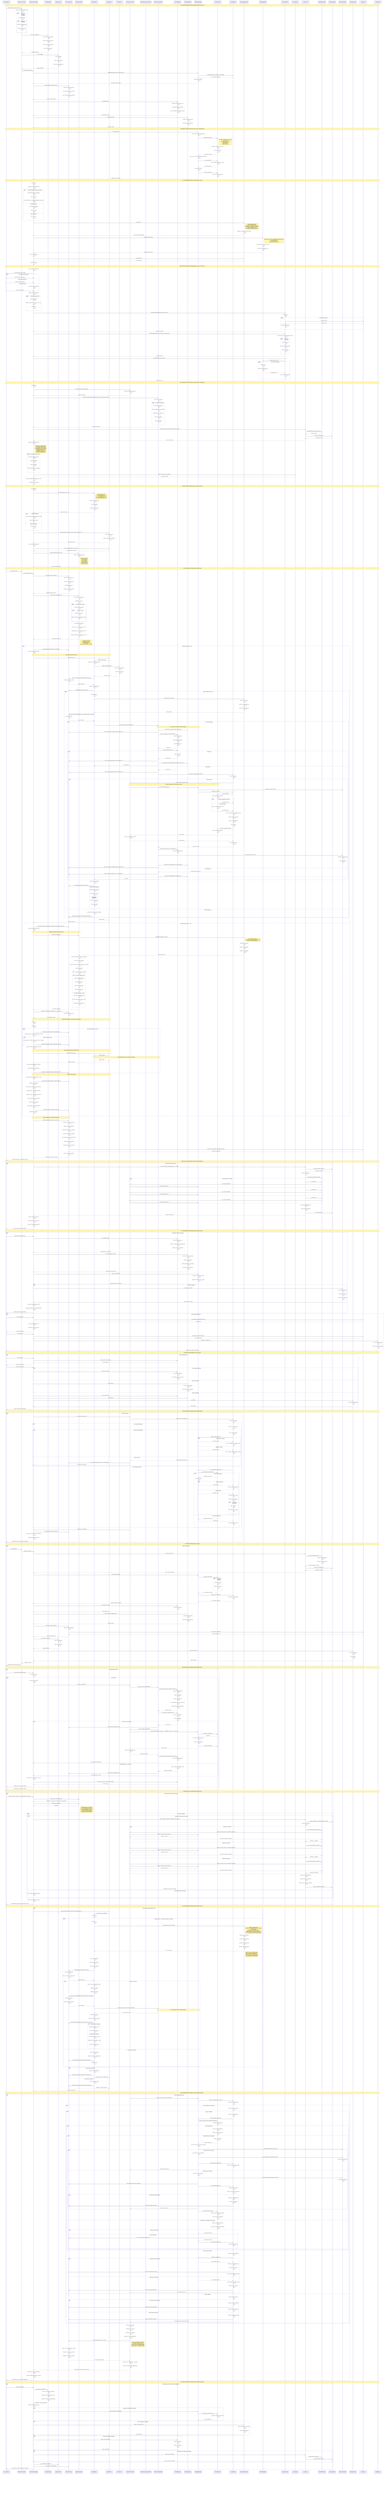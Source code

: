 sequenceDiagram
    participant U as User Interface
    participant MM as Main Menu Controller
    participant CA as CustomerServiceAgent
    participant CFG as Config Manager
    participant LOG as Logger System
    participant ET as ExecutionTracker
    participant QD as QueryDecomposer
    participant RW as ReActWorker
    participant AR as AgentRunner
    participant TS as ToolSelector
    participant CST as CustomerServiceTools
    participant TCT as TrackedCustomerServiceTools
    participant ETCT as EnhancedTrackedTools
    participant CM as CacheManager
    participant TUT as ToolUsageTracker
    participant DBM as DatabaseManager
    participant CP as ConnectionPool
    participant CB as CircuitBreaker
    participant LLM as LocalLLM/OpenAILike
    participant EMB as EmbeddingModel
    participant VI as VectorStoreIndex
    participant QE as QueryEngine
    participant AT as AsyncTools
    participant TEX as ThreadPoolExecutor
    participant SEM as AsyncSemaphore
    participant PM as PerformanceMonitor
    participant GC as GarbageCollector
    participant FS as FileSystem
    participant WB as WebBrowser

    Note over U,WB: 🚀 SYSTEM INITIALIZATION PHASE (Detailed Bootstrap Process)

    U->>MM: python customer_service_agent.py
    MM->>MM: check_and_install_dependencies()

    loop For Each Required Package
        MM->>MM: try import package
        alt Package Missing
            MM->>MM: install_package(package)
            MM->>MM: subprocess.pip.install
        end
    end

    MM->>CFG: load .env configuration
    CFG->>CFG: parse environment variables
    CFG->>CFG: validate configuration values
    CFG->>CFG: set OS environment variables
    CFG->>CFG: create cache directories
    CFG-->>MM: configuration loaded

    MM->>LOG: setup_logging()
    LOG->>LOG: create file handler
    LOG->>LOG: create console handler
    LOG->>LOG: set log levels and formatters
    LOG-->>MM: logging configured

    MM->>CA: CustomerServiceAgent()
    CA->>DBM: DatabaseManager(host, user, password, db)
    DBM->>CB: CircuitBreaker(failure_threshold=5, timeout=60)
    CB-->>DBM: circuit breaker initialized
    DBM->>DBM: initialize query statistics
    DBM-->>CA: database manager created

    CA->>ET: EnhancedQueryExecutionTracker()
    ET->>ET: initialize node tracking system
    ET->>ET: create execution graph structure
    ET->>ET: setup HTML generation templates
    ET-->>CA: execution tracker ready

    CA->>CM: CacheManager()
    CM->>CM: initialize method-specific caches
    CM->>CM: setup global statistics tracking
    CM->>CM: create hashable key generation system
    CM-->>CA: cache manager ready

    CA->>TUT: ToolUsageTracker()
    TUT->>TUT: initialize call history storage
    TUT->>TUT: setup performance analytics
    TUT-->>CA: tool tracker ready

    Note over U,WB: 🔌 DATABASE CONNECTION SETUP (Connection Pooling Details)

    CA->>DBM: setup_database()
    DBM->>DBM: create connection pool configuration

    DBM->>CP: MySQLConnectionPool(
    Note right of CP: pool_name='customer_service_pool'<br/>pool_size=5<br/>pool_reset_session=True<br/>autocommit=True<br/>buffered=True<br/>charset='utf8mb4'
    CP->>CP: initialize 5 database connections
    CP->>CP: test each connection
    CP-->>DBM: connection pool ready

    DBM->>DBM: test_query = "SELECT COUNT(*) FROM orders"
    DBM->>CP: get_connection()
    CP->>CP: select available connection from pool
    CP-->>DBM: connection object
    DBM->>DBM: execute(test_query)
    DBM->>CP: return_connection()
    CP->>CP: mark connection as available
    DBM-->>CA: database setup complete

    Note over U,WB: 🤖 LLM & EMBEDDING SETUP (Hardware Optimization)

    CA->>CA: setup_llm()
    CA->>CA: _determine_embedding_device()

    alt Mac with Metal Performance Shaders
        CA->>CA: torch.backends.mps.is_available()
        CA->>CA: device = "mps"
        CA->>CA: set PYTORCH_MPS_HIGH_WATERMARK_RATIO=0.0
    else CUDA Available
        CA->>CA: torch.cuda.is_available()
        CA->>CA: device = "cuda"
    else CPU Fallback
        CA->>CA: device = "cpu"
    end

    CA->>LLM: OpenAILike(
    Note right of LLM: model=config.llm_model<br/>api_base=config.llm_url<br/>temperature=config.llm_temperature<br/>max_tokens=config.llm_max_tokens<br/>timeout=config.llm_timeout<br/>max_retries=config.llm_max_retries
    LLM->>LLM: establish connection to local LM Studio
    LLM-->>CA: LLM connection established

    CA->>EMB: HuggingFaceEmbedding(
    Note right of EMB: model_name='sentence-transformers/all-MiniLM-L6-v2'<br/>max_length=512<br/>device=detected_device<br/>trust_remote_code=True
    EMB->>EMB: download model to cache if needed
    EMB->>EMB: load model on specified device
    EMB-->>CA: embedding model ready

    CA->>CA: _test_llm_connection()
    CA->>LLM: complete("Hello")
    LLM-->>CA: test response
    CA-->>CA: LLM test successful

    Note over U,WB: 📚 SUPPORT DOCUMENTS PROCESSING (Vector Index Creation)

    CA->>CA: setup_support_documents()
    CA->>U: get_support_files_from_user()

    alt Complete Suite Selected
        U-->>CA: 9 support documents chosen
    else Basic Suite Selected
        U-->>CA: 3 basic documents chosen
    else Custom Selection
        CA->>CA: _get_custom_file_selection()
        U-->>CA: custom document list
    end

    CA->>CA: validate_support_files(files)

    loop For Each Support File
        CA->>CA: check file existence
        CA->>CA: validate file extension (.txt, .pdf, .doc, etc.)
        CA->>CA: get file size
    end

    CA->>VI: SimpleDirectoryReader(input_files=valid_files)
    VI->>VI: load_data()

    loop For Each Document
        VI->>FS: read file content
        FS-->>VI: document text
        VI->>VI: create Document object
    end

    VI-->>CA: support_docs loaded

    CA->>VI: SentenceSplitter(chunk_size=1024, chunk_overlap=50)
    VI->>VI: get_nodes_from_documents(support_docs)

    loop For Each Document
        VI->>VI: split into sentences
        VI->>VI: create overlapping chunks
        VI->>VI: maintain metadata
    end

    VI-->>CA: text nodes created

    CA->>VI: VectorStoreIndex(support_nodes)
    VI->>EMB: embed each text chunk

    loop For Each Text Chunk
        EMB->>EMB: tokenize text
        EMB->>EMB: generate embedding vector
        EMB-->>VI: embedding vector
        VI->>VI: store vector with metadata
    end

    VI-->>CA: vector index ready

    Note over U,WB: 🛠️ ENHANCED TOOL CREATION (Comprehensive Tool Wrapping)

    CA->>CA: create_tools()
    CA->>CST: CustomerServiceTools(db_manager)
    CST->>CST: initialize with database reference
    CST-->>CA: base tools created

    CA->>ETCT: EnhancedTrackedCustomerServiceTools(sync_tools, execution_tracker)
    ETCT->>ETCT: wrap each tool method

    loop For Each Tool Method
        ETCT->>ETCT: create tracking decorator
        ETCT->>ETCT: preserve original function signature
        ETCT->>ETCT: add performance monitoring
        ETCT->>ETCT: add cache integration
        ETCT->>ETCT: add error handling
    end

    ETCT-->>CA: enhanced tools ready

    CA->>AT: AsyncCustomerServiceTools(db_manager, sync_tools)
    AT->>TEX: ThreadPoolExecutor(max_workers=4)
    TEX-->>AT: executor ready
    AT->>SEM: asyncio.Semaphore(10)
    SEM-->>AT: semaphore ready
    AT-->>CA: async tools ready

    CA->>CA: create specialized function tools

    Note right of CA: Creating 15+ specialized tools:<br/>• get_order_return_policy<br/>• get_multiple_orders_parallel<br/>• safe wrappers for all base tools<br/>• advanced analytics tools<br/>• geographic analysis tools<br/>• predictive risk analysis<br/>• product performance tools

    loop For Each Function Tool
        CA->>CA: create safe wrapper function
        CA->>CA: add input validation
        CA->>CA: add error handling
        CA->>CA: create FunctionTool.from_defaults()
    end

    CA->>QE: support_index.as_query_engine()
    QE-->>CA: query engine ready
    CA->>CA: create QueryEngineTool for support search

    CA-->>CA: 15 enhanced tools created

    Note over U,WB: 🤖 REACT AGENT CREATION (Agent Architecture Setup)

    CA->>CA: create_agent()
    CA->>RW: ReActAgentWorker.from_tools(
    Note right of RW: tools=enhanced_tools<br/>llm=configured_llm<br/>verbose=config.agent_verbose<br/>max_iterations=15<br/>allow_parallel_tool_calls=False

    RW->>RW: initialize reasoning engine
    RW->>RW: setup tool registry
    RW->>RW: configure iteration limits
    RW-->>CA: agent worker ready

    alt Memory Enabled
        CA->>CA: create ChatMemoryBuffer(token_limit=2000)
        CA-->>CA: memory buffer created
    else Memory Disabled
        CA->>CA: memory = None
    end

    CA->>AR: AgentRunner(agent_worker, memory=memory, verbose=True)
    AR->>AR: initialize agent runner
    AR->>AR: setup conversation management
    AR-->>CA: agent runner ready

    CA->>CA: _patch_agent_for_tracking()
    CA->>AR: patch _step method for action tracking
    AR-->>CA: agent patched for tracking

    CA->>QD: QueryDecomposer(agent_runner)
    QD->>QD: _define_complexity_patterns()

    Note right of QD: Complexity patterns:<br/>• multi_customer<br/>• multi_analysis<br/>• multi_timeframe<br/>• multi_criteria<br/>• predictive_analysis<br/>• business_impact

    QD-->>CA: query decomposer ready

    Note over U,WB: 💬 DETAILED QUERY PROCESSING WORKFLOW

    U->>MM: select query option
    MM->>CA: run_query(user_query)

    CA->>ET: track_agent_query_start(query)
    ET->>ET: generate unique query_id
    ET->>ET: create root execution node
    ET->>ET: timestamp query start
    ET->>ET: analyze query characteristics
    ET-->>CA: tracking initiated (query_id)

    CA->>QD: assess_query_complexity(query)
    QD->>QD: query_lower = query.lower()
    QD->>QD: complexity_score = 0

    loop For Each Pattern Type
        QD->>QD: check for pattern keywords
        alt Pattern Found
            QD->>QD: complexity_score += 1
            QD->>QD: detected_patterns.append(pattern_type)
        end
    end

    QD->>QD: check additional indicators
    QD->>QD: word count > 30? complexity_score += 1
    QD->>QD: multiple questions? complexity_score += 1
    QD->>QD: multiple requirements? complexity_score += 1

    QD-->>CA: complexity_assessment{
    Note right of QD: is_complex: boolean<br/>complexity_score: int<br/>detected_patterns: list<br/>indicators: list<br/>requires_decomposition: boolean

    alt Simple Query (score < 2)
        CA->>ET: add_thinking_process("Simple query detected")
        CA->>CA: execute_standard_query_path()
        Note over CA,AR: Standard Single-Pass Execution

        CA->>AR: query(user_query)
        AR->>RW: initialize conversation
        RW->>RW: parse query into reasoning format

        RW->>TS: analyze_available_tools()
        TS->>TS: match query intent to tools
        TS->>TS: rank tools by relevance
        TS-->>RW: ranked_tool_list

        RW->>ET: track_tool_selection_process(available_tools, query)
        ET->>ET: create tool_selection_node
        ET-->>RW: selection tracked

        RW->>RW: generate_reasoning_step()
        RW->>ET: add_thinking_process(reasoning)

        loop Agent Iterations (max 15)
            RW->>RW: step_iteration += 1
            RW->>LLM: complete(reasoning_prompt)

            LLM->>LLM: analyze query context
            LLM->>LLM: reason about best approach
            LLM->>LLM: select tool and parameters
            LLM-->>RW: action_decision

            RW->>ET: add_action_selection(available_actions, selected_action, reasoning)
            ET->>ET: create action_node
            ET-->>RW: action tracked

            alt Tool Call Required
                RW->>ETCT: execute_tool(tool_name, parameters)

                Note over ETCT,DBM: Enhanced Tool Execution with Full Tracking

                ETCT->>TUT: record_tool_call_start(tool_name, input_data)
                ETCT->>ET: track_tool_execution_start(tool_name, parameters)

                ETCT->>CM: get_cache_key(tool_name, args, kwargs)
                CM->>CM: _make_hashable(args)
                CM->>CM: _make_hashable(kwargs)
                CM->>CM: generate MD5 hash
                CM-->>ETCT: cache_key

                ETCT->>CM: check_cache(cache_key)

                alt Cache Hit
                    CM->>CM: check TTL validity
                    CM-->>ETCT: cached_result
                    ETCT->>ET: track_cache_operation(hit=true, key=cache_key)
                    ETCT->>TUT: record_tool_call_complete(cached_result, cache_hit=true)
                    ETCT-->>RW: cached_result

                else Cache Miss
                    CM-->>ETCT: cache_miss
                    ETCT->>ET: track_cache_operation(hit=false, key=cache_key)

                    ETCT->>CB: call_with_circuit_breaker(tool_function)
                    CB->>CB: check circuit state

                    alt Circuit Closed
                        CB->>CST: execute_original_tool(parameters)

                        Note over CST,CP: Database Operation with Connection Pooling

                        CST->>DBM: execute_query(sql, params)
                        DBM->>PM: performance_monitor_start()
                        DBM->>CB: call(execute_function)

                        CB->>CP: get_connection()
                        CP->>CP: select_available_connection()
                        alt Pool Has Available Connection
                            CP-->>CB: connection_object
                        else Pool Exhausted
                            CP->>CP: wait_for_connection(timeout=30)
                            CP-->>CB: connection_object
                        end

                        CB->>CB: cursor = connection.cursor(buffered=True)
                        CB->>CB: cursor.execute(sql, params)
                        CB->>CB: results = cursor.fetchall()
                        CB->>CB: cursor.close()
                        CB->>CP: return_connection(connection)
                        CP->>CP: mark_connection_available()
                        CB-->>CST: query_results

                        CST->>CST: process_results(query_results)
                        CST-->>CB: processed_data
                        CB->>CB: reset_failure_count()
                        CB-->>ETCT: successful_result

                        ETCT->>CM: cache_result(cache_key, result, timestamp)
                        CM->>CM: store_with_ttl(300_seconds)

                        ETCT->>PM: performance_monitor_end()
                        PM->>PM: calculate_execution_time()
                        PM->>PM: update_statistics()

                        ETCT->>TUT: record_tool_call_complete(result, cache_hit=false)
                        ETCT->>ET: track_tool_execution_complete(result, execution_time)

                    else Circuit Open
                        CB-->>ETCT: circuit_breaker_open_error
                        ETCT->>ET: add_error("Circuit breaker open", "circuit_breaker")
                        ETCT->>TUT: record_tool_call_failed("Circuit breaker open")
                    end

                    ETCT-->>RW: tool_result
                end

                RW->>RW: process_tool_result(result)
                RW->>ET: add_logical_inference(result_analysis)

                alt Result Sufficient
                    RW->>RW: generate_final_response()
                    RW->>RW: break_iteration_loop()
                else Need More Information
                    RW->>RW: continue_reasoning()
                    RW->>RW: select_next_tool()
                end

            else Direct Response
                RW->>RW: generate_response_from_knowledge()
                RW->>ET: add_thinking_process("Direct response generated")
            end
        end

        RW-->>AR: final_response
        AR-->>CA: complete_response

    else Complex Query (score >= 2)
        CA->>ET: add_thinking_process("Complex query detected, initiating decomposition")
        CA->>CA: execute_intelligent_query_path()

        Note over CA,QD: Intelligent Query Decomposition Process

        CA->>QD: decompose_query(query)
        QD->>LLM: complete(decomposition_prompt)

        Note right of LLM: Decomposition prompt:<br/>"Break down this complex query into 5-10<br/>specific, actionable subgoals..."

        LLM->>LLM: analyze query structure
        LLM->>LLM: identify key components
        LLM->>LLM: generate 5-10 subgoals
        LLM-->>QD: subgoals_response

        QD->>QD: _parse_decomposition_response(response)
        QD->>QD: extract numbered subgoals
        QD->>QD: classify by type (data_collection, analysis, synthesis)
        QD->>QD: assign priority order
        QD->>QD: _enforce_subgoal_range(5-10 subgoals)

        alt Too Few Subgoals (< 5)
            QD->>QD: _expand_subgoals(target=5)
            QD->>QD: add validation steps
            QD->>QD: add cross-reference steps
            QD->>QD: add quality check steps
        else Too Many Subgoals (> 10)
            QD->>QD: _condense_subgoals(target=10)
            QD->>QD: combine similar data collection steps
            QD->>QD: merge related analysis steps
        end

        QD-->>CA: structured_subgoals[]

        CA->>ET: add_query_decomposition(complexity_score, subgoals)
        ET->>ET: create decomposition_node
        ET-->>CA: decomposition tracked

        Note over CA,AR: Sequential Subgoal Execution with Context Building

        CA->>CA: results = []
        CA->>CA: context = []

        loop For Each Subgoal (i=1 to N)
            CA->>ET: add_thinking_process(f"Processing subgoal {i}")

            CA->>CA: contextual_query = build_context(subgoal, context)
            alt Has Previous Context
                CA->>CA: contextual_query = f"Based on: {context}. Now: {subgoal}"
                CA->>ET: add_logical_inference("Context incorporation", context)
            end

            CA->>CA: _execute_simple_query(contextual_query)

            Note over CA,AR: Each subgoal follows full agent execution

            CA->>AR: query(contextual_query)
            AR->>RW: process subgoal

            Note over RW,ETCT: Same detailed execution as simple query above

            RW-->>AR: subgoal_result
            AR-->>CA: subgoal_complete

            CA->>CA: results.append({subgoal, result, type})
            CA->>CA: context.append(result_summary)
            CA->>ET: add_logical_inference(f"Subgoal {i} completed", result)
        end

        Note over CA,AR: Result Synthesis Phase

        CA->>CA: _synthesize_results(original_query, results)
        CA->>ET: track_response_synthesis(results, "subgoal_based")

        CA->>CA: separate results by type
        CA->>CA: data_results = filter(type='data_collection')
        CA->>CA: analysis_results = filter(type='analysis')
        CA->>CA: synthesis_results = filter(type='synthesis')

        CA->>CA: build_comprehensive_response()
        CA->>CA: add_executive_summary()
        CA->>CA: add_actionable_recommendations()

        CA->>ET: complete_result_synthesis(final_response)
        CA-->>CA: synthesized_response
    end

    Note over CA,ET: Query Completion and Tracking Finalization

    CA->>ET: finalize_query(final_response, success=true)
    ET->>ET: calculate_total_execution_time()
    ET->>ET: analyze_execution_pattern()
    ET->>ET: generate_performance_summary()

    ET->>ET: create_interactive_html_graph()
    ET->>ET: add_node_details_and_relationships()
    ET->>ET: add_clickable_interactions()
    ET->>ET: include_performance_metrics()

    ET->>FS: save_html_to_generated_callgraphs_directory()
    FS-->>ET: file_saved_successfully

    ET->>ET: export_execution_summary()
    ET-->>CA: execution_complete_with_summary

    CA-->>U: formatted_response + performance_metrics

    Note over U,WB: 📊 PARALLEL PROCESSING FOR EXPERT SCENARIOS

    opt Multi-Order Expert Analysis
        CA->>AT: get_multiple_orders_parallel([1007, 1017, 1023])
        AT->>SEM: acquire semaphore (limit=10)
        SEM-->>AT: semaphore_acquired

        AT->>AT: create_async_tasks()
        AT->>TEX: asyncio.create_task for each order

        par Parallel Order Processing
            AT->>TEX: execute task 1
            TEX->>CST: get_order_details(1007)
            CST->>DBM: execute database query 1
        and
            AT->>TEX: execute task 2
            TEX->>CST: get_order_details(1017)
            CST->>DBM: execute database query 2
        and
            AT->>TEX: execute task 3
            TEX->>CST: get_order_details(1023)
            CST->>DBM: execute database query 3
        end

        AT->>AT: await asyncio.gather(*tasks)
        AT->>AT: combine_parallel_results()
        AT->>SEM: release semaphore
        AT-->>CA: combined_order_data

        CA->>CA: analyze_combined_results()
        CA->>CA: identify_patterns_and_issues()
        CA->>CA: generate_comparative_analysis()
        CA-->>U: expert_level_multi_order_analysis
    end

    Note over U,WB: 📈 PERFORMANCE MONITORING AND VISUALIZATION

    opt Performance Metrics Request
        U->>CA: show_performance_metrics()

        CA->>CM: get_detailed_stats()
        CM->>CM: calculate_global_hit_rate()
        CM->>CM: analyze_method_specific_performance()
        CM->>CM: generate_recent_call_history()
        CM-->>CA: comprehensive_cache_stats

        CA->>TUT: get_comprehensive_report()
        TUT->>TUT: calculate_session_summary()
        TUT->>TUT: analyze_tool_ranking()
        TUT->>TUT: generate_performance_analysis()
        TUT->>TUT: identify_efficiency_patterns()
        TUT-->>CA: detailed_tool_usage_report

        CA->>DBM: get_query_statistics()
        DBM->>DBM: compile_circuit_breaker_stats()
        DBM->>DBM: analyze_connection_pool_usage()
        DBM-->>CA: database_performance_metrics

        alt PSUTIL Available
            CA->>PM: get_system_resources()
            PM->>PM: process.memory_info()
            PM->>PM: process.cpu_percent()
            PM->>PM: process.num_threads()
            PM-->>CA: system_resource_usage
        end

        CA->>CA: compile_comprehensive_metrics()
        CA->>CA: generate_performance_recommendations()
        CA-->>U: detailed_performance_dashboard
    end

    opt Call Graph Visualization
        U->>CA: view_call_graphs()
        CA->>FS: scan ./generated_callgraphs/ directory
        FS-->>CA: html_files_list

        CA->>CA: sort_by_modification_time()
        CA->>CA: display_file_selection_menu()
        CA-->>U: available_graphs_list

        U->>CA: select graph file
        CA->>FS: get_absolute_path(selected_file)
        FS-->>CA: absolute_file_path

        CA->>WB: webbrowser.open(file_url)
        WB->>WB: launch_default_browser()
        WB->>WB: load_interactive_html_graph()
        WB-->>U: interactive_call_graph_visualization
    end

    Note over U,WB: 🧹 RESOURCE MANAGEMENT AND CLEANUP

    opt Cache Management
        U->>CA: clear_caches()
        CA->>CM: show_current_cache_state()
        CM-->>CA: cache_statistics

        CA-->>U: cache_cleanup_options
        U->>CA: select_cleanup_option

        alt Clear Method Caches
            CA->>CM: clear_all_caches()
            CM->>CM: reset_global_statistics()
            CM->>CM: clear_method_specific_caches()
        else Clear Tool History
            CA->>TUT: clear_history()
            TUT->>TUT: reset_tool_call_tracking()
            TUT->>TUT: clear_performance_analytics()
        else Clear Everything
            CA->>CM: clear_all_caches()
            CA->>TUT: clear_history()
            CA->>GC: gc.collect()
            GC->>GC: force_garbage_collection()
            GC-->>CA: memory_freed
        end

        CA-->>U: cleanup_complete_with_statistics
    end

    Note over U,WB: ⚡ ERROR HANDLING AND RECOVERY MECHANISMS

    opt Error Scenarios
        CA->>CST: tool_execution_with_error()
        CST->>CB: execute_with_circuit_breaker()
        CB->>CB: check_current_state()

        alt Circuit Breaker Open
            CB->>CB: check_recovery_timeout()
            alt Recovery Time Elapsed
                CB->>CB: state = 'HALF_OPEN'
                CB->>DBM: attempt_single_operation()
                alt Operation Successful
                    DBM-->>CB: successful_result
                    CB->>CB: state = 'CLOSED', reset_failure_count()
                else Operation Failed
                    DBM-->>CB: operation_failed
                    CB->>CB: state = 'OPEN', increment_failure_count()
                end
            else Still In Timeout
                CB-->>CST: CircuitBreakerOpenException
                CST->>ET: track_error("Circuit breaker open", "circuit_breaker")
                CST-->>CA: graceful_error_response
            end

        else Circuit Breaker Closed
            CB->>DBM: execute_database_operation()
            DBM->>CP: get_connection_with_timeout()

            alt Connection Available
                CP-->>DBM: database_connection
                DBM->>DBM: execute_query()
                alt Query Successful
                    DBM-->>CB: query_results
                    CB->>CB: record_successful_operation()
                else Query Failed
                    DBM-->>CB: database_error
                    CB->>CB: increment_failure_count()
                    CB->>CB: check_failure_threshold()
                    alt Threshold Exceeded
                        CB->>CB: state = 'OPEN'
                        CB->>CB: last_failure_time = now()
                    end
                end

            else Connection Timeout
                CP-->>DBM: connection_timeout_error
                DBM-->>CB: timeout_error
                CB->>CB: increment_failure_count()
            end
        end

        CST->>CA: handle_error_gracefully()
        CA->>ET: add_comprehensive_error_details()
        CA->>CA: generate_user_friendly_error_message()
        CA->>CA: suggest_alternative_actions()
        CA-->>U: informative_error_response_with_suggestions
    end

    Note over U,WB: 🔄 SYSTEM SHUTDOWN AND CLEANUP

    opt System Shutdown
        U->>MM: exit_application()
        MM->>CA: cleanup_resources()

        CA->>AT: async_tools.close()
        AT->>TEX: executor.shutdown(wait=True)
        TEX->>TEX: complete_pending_tasks()
        TEX->>TEX: terminate_worker_threads()
        TEX-->>AT: executor_shutdown_complete
        AT->>SEM: release_all_semaphores()
        SEM-->>AT: semaphores_released
        AT-->>CA: async_tools_cleaned_up

        CA->>DBM: disconnect_database()
        DBM->>CP: close_all_connections()

        loop For Each Connection in Pool
            CP->>CP: connection.close()
            CP->>CP: remove_from_pool()
        end

        CP-->>DBM: all_connections_closed
        DBM->>CB: cleanup_circuit_breaker()
        CB->>CB: reset_state_and_counters()
        CB-->>DBM: circuit_breaker_cleaned
        DBM-->>CA: database_cleanup_complete

        CA->>CM: final_cache_statistics()
        CM->>CM: export_final_metrics()
        CM-->>CA: cache_final_stats

        CA->>TUT: export_final_tool_usage_report()
        TUT->>TUT: calculate_session_totals()
        TUT->>TUT: generate_usage_summary()
        TUT-->>CA: final_tool_report

        CA->>ET: export_all_execution_graphs()
        ET->>ET: finalize_pending_tracking()
        ET->>FS: save_session_summary()
        FS-->>ET: session_data_saved
        ET-->>CA: tracking_data_preserved

        CA->>LOG: log_session_summary()
        LOG->>LOG: write_final_statistics()
        LOG->>LOG: close_log_handlers()
        LOG-->>CA: logging_finalized

        CA->>GC: force_final_cleanup()
        GC->>GC: collect_all_garbage()
        GC->>GC: clear_caches()
        GC-->>CA: memory_cleaned

        CA-->>MM: cleanup_complete
        MM-->>U: "Goodbye! Session data preserved."
    end

    Note over U,WB: 🔍 DETAILED CACHE BEHAVIOR DEMONSTRATION

    opt Cache Behavior Demo
        U->>CA: demonstrate_cache_behavior()
        CA->>CA: test_order_id = 1001

        loop 3 Iterations
            CA->>CA: start_time = time.time()
            CA->>CST: get_order_details(1001)
            CST->>ETCT: wrapped_get_order_details(1001)

            ETCT->>CM: get_cache_key("get_order_details", (1001,), {})
            CM->>CM: _make_hashable((1001,))
            CM->>CM: _make_hashable({})
            CM->>CM: create_key_data_dict()
            CM->>CM: json.dumps(key_data, sort_keys=True)
            CM->>CM: hashlib.md5(key_string.encode())
            CM-->>ETCT: cache_key_hash

            ETCT->>CM: check_cache_entry(cache_key)
            CM->>CM: check_if_key_exists()
            CM->>CM: check_ttl_validity()

            alt First Call - Cache Miss
                CM-->>ETCT: cache_miss
                ETCT->>ET: track_cache_operation(hit=false)
                ETCT->>CST: execute_original_method(1001)
                CST->>DBM: execute_query("SELECT o.order_id, ... WHERE o.order_id = %s", (1001,))
                DBM->>CP: get_pooled_connection()
                CP-->>DBM: connection
                DBM->>DBM: cursor.execute(query, params)
                DBM->>DBM: results = cursor.fetchall()
                DBM->>CP: return_connection()
                DBM-->>CST: query_results
                CST->>CST: format_order_details(results)
                CST-->>ETCT: formatted_order_data
                ETCT->>CM: cache_result(cache_key, result, datetime.now())
                CM->>CM: store_with_ttl(600_seconds)
                ETCT-->>CA: order_details (from database)

            else Subsequent Calls - Cache Hit
                CM->>CM: retrieve_cached_result(cache_key)
                CM-->>ETCT: cached_order_details
                ETCT->>ET: track_cache_operation(hit=true)
                ETCT-->>CA: order_details (from cache)
            end

            CA->>CA: execution_time = time.time() - start_time
            CA->>CM: get_method_cache_stats("get_order_details")
            CM-->>CA: current_hit_rate
            CA-->>U: display_call_results_and_timing()
        end

        CA-->>U: cache_behavior_analysis_complete
    end

    Note over U,WB: 🚀 ADVANCED ASYNC PROCESSING WORKFLOW

    opt Advanced Multi-Customer Analysis
        U->>CA: "Analyze customers in Auburn, AL with geographic performance"
        CA->>QD: assess_query_complexity(query)
        QD-->>CA: {complex: true, patterns: ['multi_analysis', 'geographic']}

        CA->>QD: decompose_query(query)
        QD-->>CA: subgoals[
        Note right of QD: 1. Identify Auburn, AL customers<br/>2. Get order history for each<br/>3. Analyze geographic performance<br/>4. Calculate delivery metrics<br/>5. Compare with state averages<br/>6. Generate recommendations

        loop For Each Subgoal
            alt Subgoal 2: Multi-Customer Orders
                CA->>AT: analyze_multiple_customers_parallel(customer_emails)
                AT->>SEM: acquire_semaphore_permits(len(customer_emails))

                AT->>AT: create_async_tasks()

                par Customer 1 Analysis
                    AT->>TEX: run_in_executor(analyze_customer_1)
                    TEX->>CST: analyze_customer_orders_comprehensive(email1)
                    CST->>DBM: complex_customer_analysis_query()
                    DBM-->>CST: customer_1_data
                    CST-->>TEX: processed_customer_1_analysis
                    TEX-->>AT: customer_1_complete
                and Customer 2 Analysis
                    AT->>TEX: run_in_executor(analyze_customer_2)
                    TEX->>CST: analyze_customer_orders_comprehensive(email2)
                    CST->>DBM: complex_customer_analysis_query()
                    DBM-->>CST: customer_2_data
                    CST-->>TEX: processed_customer_2_analysis
                    TEX-->>AT: customer_2_complete
                and Customer N Analysis
                    AT->>TEX: run_in_executor(analyze_customer_N)
                    TEX->>CST: analyze_customer_orders_comprehensive(emailN)
                    CST->>DBM: complex_customer_analysis_query()
                    DBM-->>CST: customer_N_data
                    CST-->>TEX: processed_customer_N_analysis
                    TEX-->>AT: customer_N_complete
                end

                AT->>AT: await_asyncio_gather(*tasks)
                AT->>AT: combine_customer_analyses()
                AT->>AT: identify_cross_customer_patterns()
                AT->>SEM: release_semaphore_permits()
                AT-->>CA: combined_multi_customer_analysis

            else Standard Subgoal Processing
                CA->>CA: execute_single_threaded_subgoal()
            end
        end

        CA->>CA: synthesize_geographic_analysis()
        CA-->>U: comprehensive_geographic_performance_report
    end

    Note over U,WB: 🧠 LLM REASONING AND DECISION MAKING DETAILS

    opt Detailed LLM Reasoning Process
        CA->>AR: query("Complex business scenario with multiple factors")
        AR->>RW: process_with_react_pattern()

        RW->>RW: iteration = 0

        loop While iteration < max_iterations AND not_finished
            RW->>RW: iteration += 1
            RW->>LLM: complete(react_prompt_template)

            Note right of LLM: ReAct Prompt Structure:<br/>SYSTEM: You are a customer service expert...<br/>USER: {query}<br/>TOOLS: {tool_descriptions}<br/>PREVIOUS: {conversation_history}<br/>THINK: Analyze the situation step by step<br/>ACT: Choose the best tool and parameters

            LLM->>LLM: analyze_query_context()
            LLM->>LLM: consider_available_tools()
            LLM->>LLM: evaluate_previous_results()
            LLM->>LLM: generate_reasoning_chain()

            LLM-->>RW: llm_response{
            Note right of LLM: THINK: The user is asking about...<br/>I need to gather information about...<br/>The best approach would be to...<br/>ACT: I'll use get_order_details tool<br/>with parameters: order_id=1001

            RW->>RW: parse_llm_response()
            RW->>RW: extract_thought_process()
            RW->>RW: extract_action_decision()

            RW->>ET: add_thinking_process(thought_content)
            ET->>ET: create_thinking_node()
            ET->>ET: link_to_current_execution_path()
            ET-->>RW: thinking_tracked

            alt Action is Tool Call
                RW->>RW: parse_tool_name_and_parameters()
                RW->>RW: validate_tool_exists()
                RW->>RW: validate_parameters()

                RW->>ET: add_action_selection(available_tools, selected_tool, reasoning)
                ET->>ET: create_action_node()
                ET->>ET: record_decision_rationale()
                ET-->>RW: action_tracked

                RW->>ETCT: execute_selected_tool(tool_name, parameters)

                Note over ETCT,DBM: Full tool execution cycle as detailed above

                ETCT-->>RW: tool_execution_result

                RW->>RW: evaluate_tool_result()
                RW->>RW: update_conversation_context()
                RW->>ET: add_logical_inference(result_analysis, evidence, conclusion)

                alt Result Answers Query
                    RW->>RW: sufficient_information = True
                    RW->>RW: prepare_final_response()
                else Need More Information
                    RW->>RW: sufficient_information = False
                    RW->>RW: determine_next_information_need()
                    RW->>RW: continue_reasoning_loop()
                end

            else Action is Final Answer
                RW->>RW: extract_final_response()
                RW->>RW: validate_response_completeness()
                RW->>ET: add_thinking_process("Generating final response")
                RW->>RW: finished = True
            end
        end

        alt Max Iterations Reached
            RW->>RW: generate_partial_response()
            RW->>ET: add_error("Max iterations reached", "iteration_limit")
            RW-->>AR: partial_response_with_explanation
        else Successful Completion
            RW->>RW: format_final_response()
            RW->>ET: add_thinking_process("Query completed successfully")
            RW-->>AR: complete_successful_response
        end

        AR-->>CA: agent_final_response
    end

    Note over U,WB: 📊 COMPREHENSIVE ERROR TRACKING AND RECOVERY

    opt Error Handling Deep Dive
        CST->>DBM: execute_query_with_full_error_handling()
        DBM->>CB: call_with_comprehensive_protection()

        CB->>CB: pre_execution_state_check()

        alt Circuit Breaker State Analysis
            CB->>CB: current_state = get_state()

            alt State is CLOSED
                CB->>CB: proceed_with_operation()
                CB->>DBM: attempt_database_operation()

                DBM->>CP: request_connection_with_detailed_monitoring()
                CP->>CP: connection_pool_analysis()

                alt Pool Health Check
                    CP->>CP: check_active_connections()
                    CP->>CP: validate_connection_health()

                    alt Healthy Connection Available
                        CP->>CP: allocate_connection()
                        CP-->>DBM: healthy_connection

                        DBM->>DBM: execute_with_timeout_and_monitoring()
                        DBM->>PM: start_query_performance_tracking()

                        alt Query Execution Success
                            DBM->>DBM: query_results = cursor.fetchall()
                            DBM->>PM: end_performance_tracking(success=True)
                            PM->>PM: update_success_metrics()
                            DBM->>CB: record_successful_operation()
                            CB->>CB: reset_or_maintain_healthy_state()
                            DBM-->>CST: successful_query_results

                        else Query Execution Failure
                            DBM->>DBM: capture_sql_error_details()
                            DBM->>PM: end_performance_tracking(success=False)
                            PM->>PM: update_failure_metrics()
                            DBM->>ET: track_detailed_sql_error(error_details)
                            DBM->>CB: record_operation_failure()
                            CB->>CB: increment_failure_count()
                            CB->>CB: evaluate_circuit_state_transition()

                            alt Failure Threshold Exceeded
                                CB->>CB: transition_to_OPEN_state()
                                CB->>CB: set_failure_timestamp()
                                CB->>ET: track_circuit_breaker_opened()
                            end

                            DBM-->>CST: sql_error_with_context
                        end

                        DBM->>CP: return_connection_to_pool()
                        CP->>CP: validate_connection_before_return()
                        CP->>CP: mark_connection_available()

                    else Unhealthy or No Available Connections
                        CP->>CP: attempt_connection_recovery()
                        CP->>CP: create_new_connection_if_possible()

                        alt Recovery Successful
                            CP-->>DBM: recovered_connection
                        else Recovery Failed
                            CP->>ET: track_connection_pool_exhaustion()
                            CP-->>DBM: connection_pool_error
                            DBM->>CB: record_connection_failure()
                            CB->>CB: evaluate_failure_impact()
                        end
                    end
                end

            else State is HALF_OPEN
                CB->>CB: attempt_recovery_operation()
                CB->>DBM: single_test_operation()

                alt Recovery Test Successful
                    DBM-->>CB: test_operation_success
                    CB->>CB: transition_to_CLOSED_state()
                    CB->>CB: reset_failure_counters()
                    CB->>ET: track_circuit_recovery_success()
                    CB->>CB: proceed_with_original_operation()

                else Recovery Test Failed
                    DBM-->>CB: test_operation_failed
                    CB->>CB: transition_back_to_OPEN_state()
                    CB->>CB: extend_recovery_timeout()
                    CB->>ET: track_circuit_recovery_failure()
                    CB-->>CST: circuit_still_open_error
                end

            else State is OPEN
                CB->>CB: check_recovery_timeout()

                alt Recovery Timeout Elapsed
                    CB->>CB: transition_to_HALF_OPEN()
                    CB->>ET: track_circuit_recovery_attempt()
                    CB->>CB: attempt_recovery_operation()

                else Still in Recovery Period
                    CB->>CB: calculate_remaining_timeout()
                    CB->>ET: track_circuit_breaker_rejection()
                    CB-->>CST: circuit_breaker_open_with_timeout_info
                end
            end
        end

        CST->>CST: process_error_result()
        CST->>CST: categorize_error_type()
        CST->>CST: determine_user_impact()
        CST->>CST: generate_recovery_suggestions()

        CST->>ET: add_comprehensive_error_context(
        Note right of CST: error_type: "database_connection"<br/>error_details: full_stack_trace<br/>user_impact: "order_lookup_failed"<br/>recovery_actions: suggested_steps<br/>system_state: current_health_metrics

        ET->>ET: create_error_node_with_full_context()
        ET->>ET: link_error_to_execution_path()
        ET->>ET: categorize_for_pattern_analysis()
        ET-->>CST: error_tracking_complete

        CST->>CST: generate_user_friendly_error_message()
        CST->>CST: include_alternative_action_suggestions()
        CST-->>CA: graceful_error_response_with_guidance

        CA->>CA: evaluate_query_retry_possibility()
        CA->>CA: suggest_simplified_alternative_queries()
        CA-->>U: informative_error_with_helpful_suggestions
    end

    Note over U,WB: 🔄 DYNAMIC CONFIGURATION AND REAL-TIME ADAPTATION

    opt Configuration Reload and System Adaptation
        U->>CA: reload_configuration()
        CA->>CFG: load_dotenv(override=True)
        CFG->>CFG: re_parse_environment_variables()
        CFG->>CFG: validate_new_configuration_values()
        CFG->>CFG: compare_with_previous_configuration()
        CFG-->>CA: configuration_changes_identified

        CA->>CA: apply_configuration_changes()

        alt Database Configuration Changed
            CA->>DBM: update_database_configuration()
            DBM->>CP: reconfigure_connection_pool()
            CP->>CP: gradually_replace_connections()
            CP-->>DBM: pool_reconfigured
        end

        alt LLM Configuration Changed
            CA->>LLM: update_llm_parameters()
            LLM->>LLM: adjust_temperature_and_tokens()
            LLM->>LLM: test_new_configuration()
            LLM-->>CA: llm_reconfigured
        end

        alt Cache Configuration Changed
            CA->>CM: update_cache_settings()
            CM->>CM: adjust_ttl_values()
            CM->>CM: resize_cache_limits()
            CM-->>CA: cache_reconfigured
        end

        alt Performance Configuration Changed
            CA->>AT: update_async_settings()
            AT->>TEX: adjust_worker_pool_size()
            AT->>SEM: modify_semaphore_limits()
            AT-->>CA: async_performance_updated
        end

        CA->>LOG: log_configuration_changes()
        CA->>ET: track_system_reconfiguration()
        CA-->>U: configuration_reload_complete_with_summary
    end